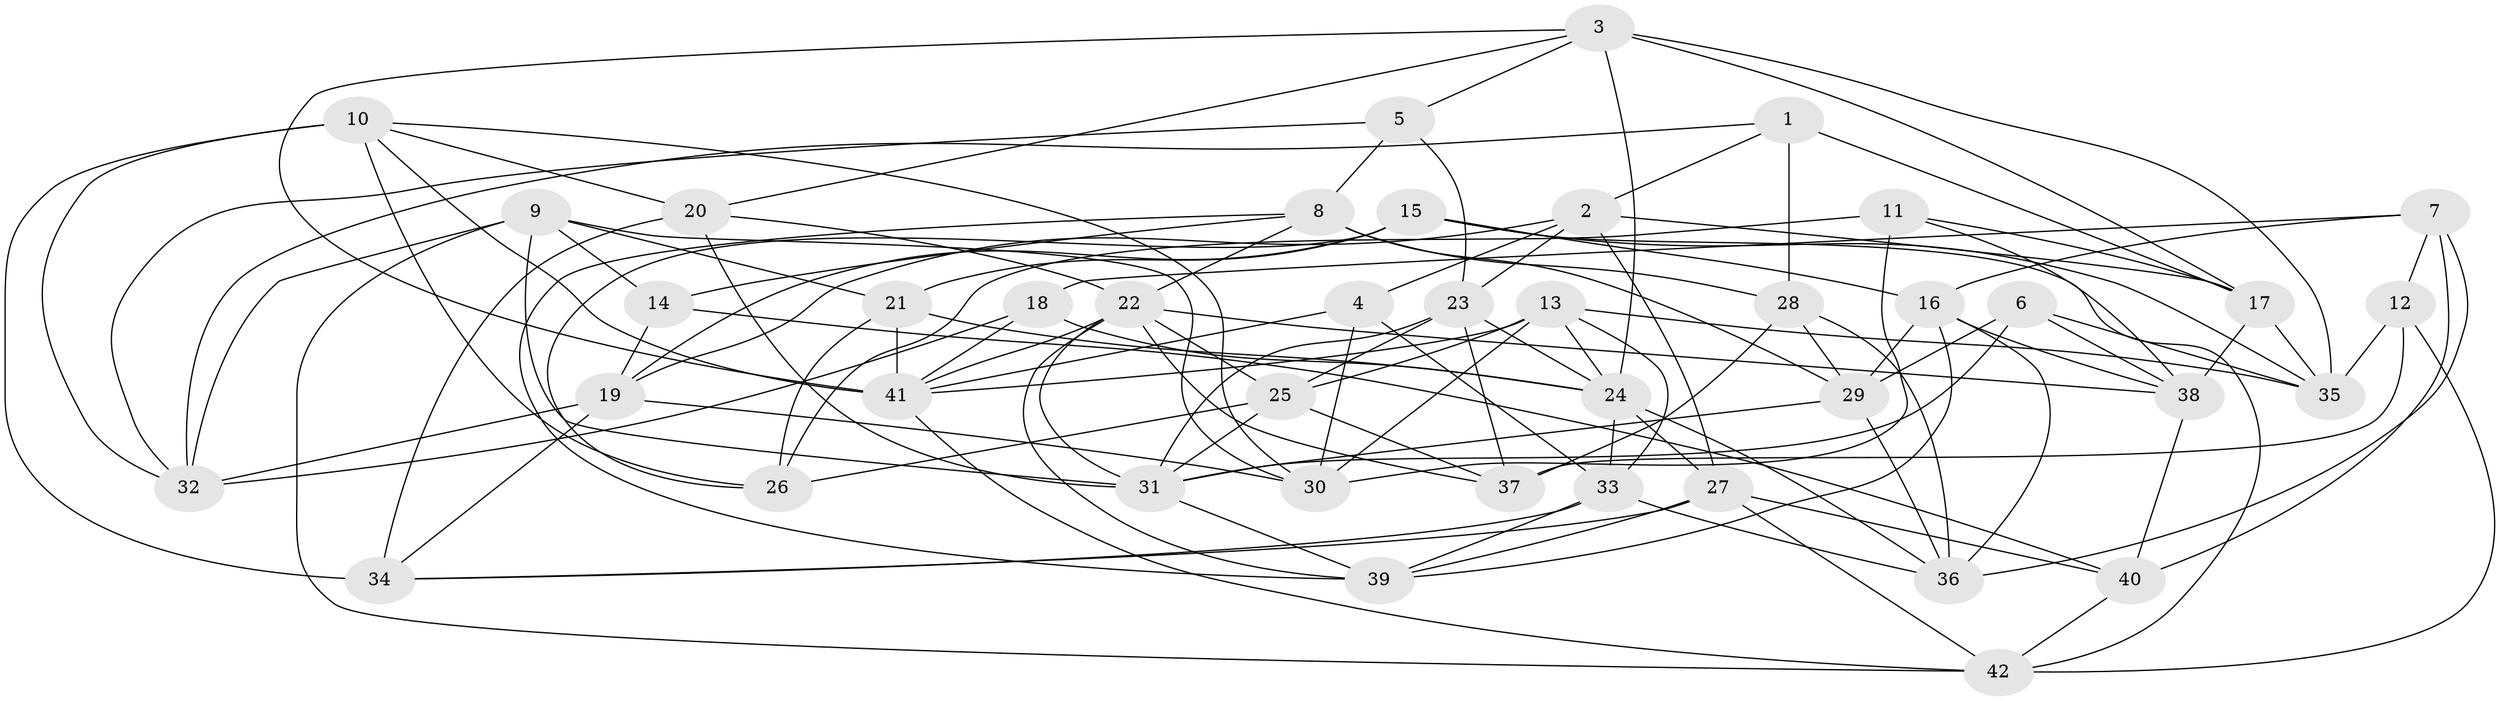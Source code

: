 // original degree distribution, {4: 1.0}
// Generated by graph-tools (version 1.1) at 2025/50/03/09/25 03:50:48]
// undirected, 42 vertices, 118 edges
graph export_dot {
graph [start="1"]
  node [color=gray90,style=filled];
  1;
  2;
  3;
  4;
  5;
  6;
  7;
  8;
  9;
  10;
  11;
  12;
  13;
  14;
  15;
  16;
  17;
  18;
  19;
  20;
  21;
  22;
  23;
  24;
  25;
  26;
  27;
  28;
  29;
  30;
  31;
  32;
  33;
  34;
  35;
  36;
  37;
  38;
  39;
  40;
  41;
  42;
  1 -- 2 [weight=1.0];
  1 -- 17 [weight=1.0];
  1 -- 28 [weight=1.0];
  1 -- 32 [weight=1.0];
  2 -- 4 [weight=1.0];
  2 -- 17 [weight=1.0];
  2 -- 19 [weight=1.0];
  2 -- 23 [weight=1.0];
  2 -- 27 [weight=1.0];
  3 -- 5 [weight=1.0];
  3 -- 17 [weight=1.0];
  3 -- 20 [weight=1.0];
  3 -- 24 [weight=1.0];
  3 -- 35 [weight=1.0];
  3 -- 41 [weight=1.0];
  4 -- 30 [weight=1.0];
  4 -- 33 [weight=1.0];
  4 -- 41 [weight=1.0];
  5 -- 8 [weight=1.0];
  5 -- 23 [weight=1.0];
  5 -- 32 [weight=1.0];
  6 -- 29 [weight=1.0];
  6 -- 31 [weight=1.0];
  6 -- 35 [weight=1.0];
  6 -- 38 [weight=1.0];
  7 -- 12 [weight=1.0];
  7 -- 16 [weight=1.0];
  7 -- 18 [weight=1.0];
  7 -- 36 [weight=1.0];
  7 -- 40 [weight=2.0];
  8 -- 14 [weight=1.0];
  8 -- 22 [weight=1.0];
  8 -- 28 [weight=1.0];
  8 -- 29 [weight=1.0];
  8 -- 39 [weight=1.0];
  9 -- 14 [weight=1.0];
  9 -- 21 [weight=1.0];
  9 -- 30 [weight=1.0];
  9 -- 31 [weight=1.0];
  9 -- 32 [weight=1.0];
  9 -- 42 [weight=1.0];
  10 -- 20 [weight=1.0];
  10 -- 26 [weight=1.0];
  10 -- 30 [weight=1.0];
  10 -- 32 [weight=1.0];
  10 -- 34 [weight=1.0];
  10 -- 41 [weight=1.0];
  11 -- 17 [weight=1.0];
  11 -- 26 [weight=1.0];
  11 -- 30 [weight=1.0];
  11 -- 38 [weight=1.0];
  12 -- 35 [weight=1.0];
  12 -- 37 [weight=1.0];
  12 -- 42 [weight=1.0];
  13 -- 24 [weight=1.0];
  13 -- 25 [weight=1.0];
  13 -- 30 [weight=1.0];
  13 -- 33 [weight=1.0];
  13 -- 35 [weight=1.0];
  13 -- 41 [weight=1.0];
  14 -- 19 [weight=1.0];
  14 -- 40 [weight=1.0];
  15 -- 16 [weight=1.0];
  15 -- 19 [weight=1.0];
  15 -- 21 [weight=1.0];
  15 -- 26 [weight=1.0];
  15 -- 35 [weight=1.0];
  15 -- 42 [weight=1.0];
  16 -- 29 [weight=1.0];
  16 -- 36 [weight=1.0];
  16 -- 38 [weight=1.0];
  16 -- 39 [weight=1.0];
  17 -- 35 [weight=1.0];
  17 -- 38 [weight=1.0];
  18 -- 24 [weight=1.0];
  18 -- 32 [weight=1.0];
  18 -- 41 [weight=1.0];
  19 -- 30 [weight=1.0];
  19 -- 32 [weight=1.0];
  19 -- 34 [weight=1.0];
  20 -- 22 [weight=1.0];
  20 -- 31 [weight=1.0];
  20 -- 34 [weight=2.0];
  21 -- 24 [weight=1.0];
  21 -- 26 [weight=2.0];
  21 -- 41 [weight=1.0];
  22 -- 25 [weight=1.0];
  22 -- 31 [weight=1.0];
  22 -- 37 [weight=1.0];
  22 -- 38 [weight=1.0];
  22 -- 39 [weight=1.0];
  22 -- 41 [weight=1.0];
  23 -- 24 [weight=1.0];
  23 -- 25 [weight=1.0];
  23 -- 31 [weight=1.0];
  23 -- 37 [weight=1.0];
  24 -- 27 [weight=1.0];
  24 -- 33 [weight=1.0];
  24 -- 36 [weight=1.0];
  25 -- 26 [weight=1.0];
  25 -- 31 [weight=1.0];
  25 -- 37 [weight=1.0];
  27 -- 34 [weight=1.0];
  27 -- 39 [weight=1.0];
  27 -- 40 [weight=1.0];
  27 -- 42 [weight=1.0];
  28 -- 29 [weight=1.0];
  28 -- 36 [weight=1.0];
  28 -- 37 [weight=2.0];
  29 -- 31 [weight=1.0];
  29 -- 36 [weight=1.0];
  31 -- 39 [weight=1.0];
  33 -- 34 [weight=1.0];
  33 -- 36 [weight=1.0];
  33 -- 39 [weight=1.0];
  38 -- 40 [weight=1.0];
  40 -- 42 [weight=1.0];
  41 -- 42 [weight=1.0];
}

